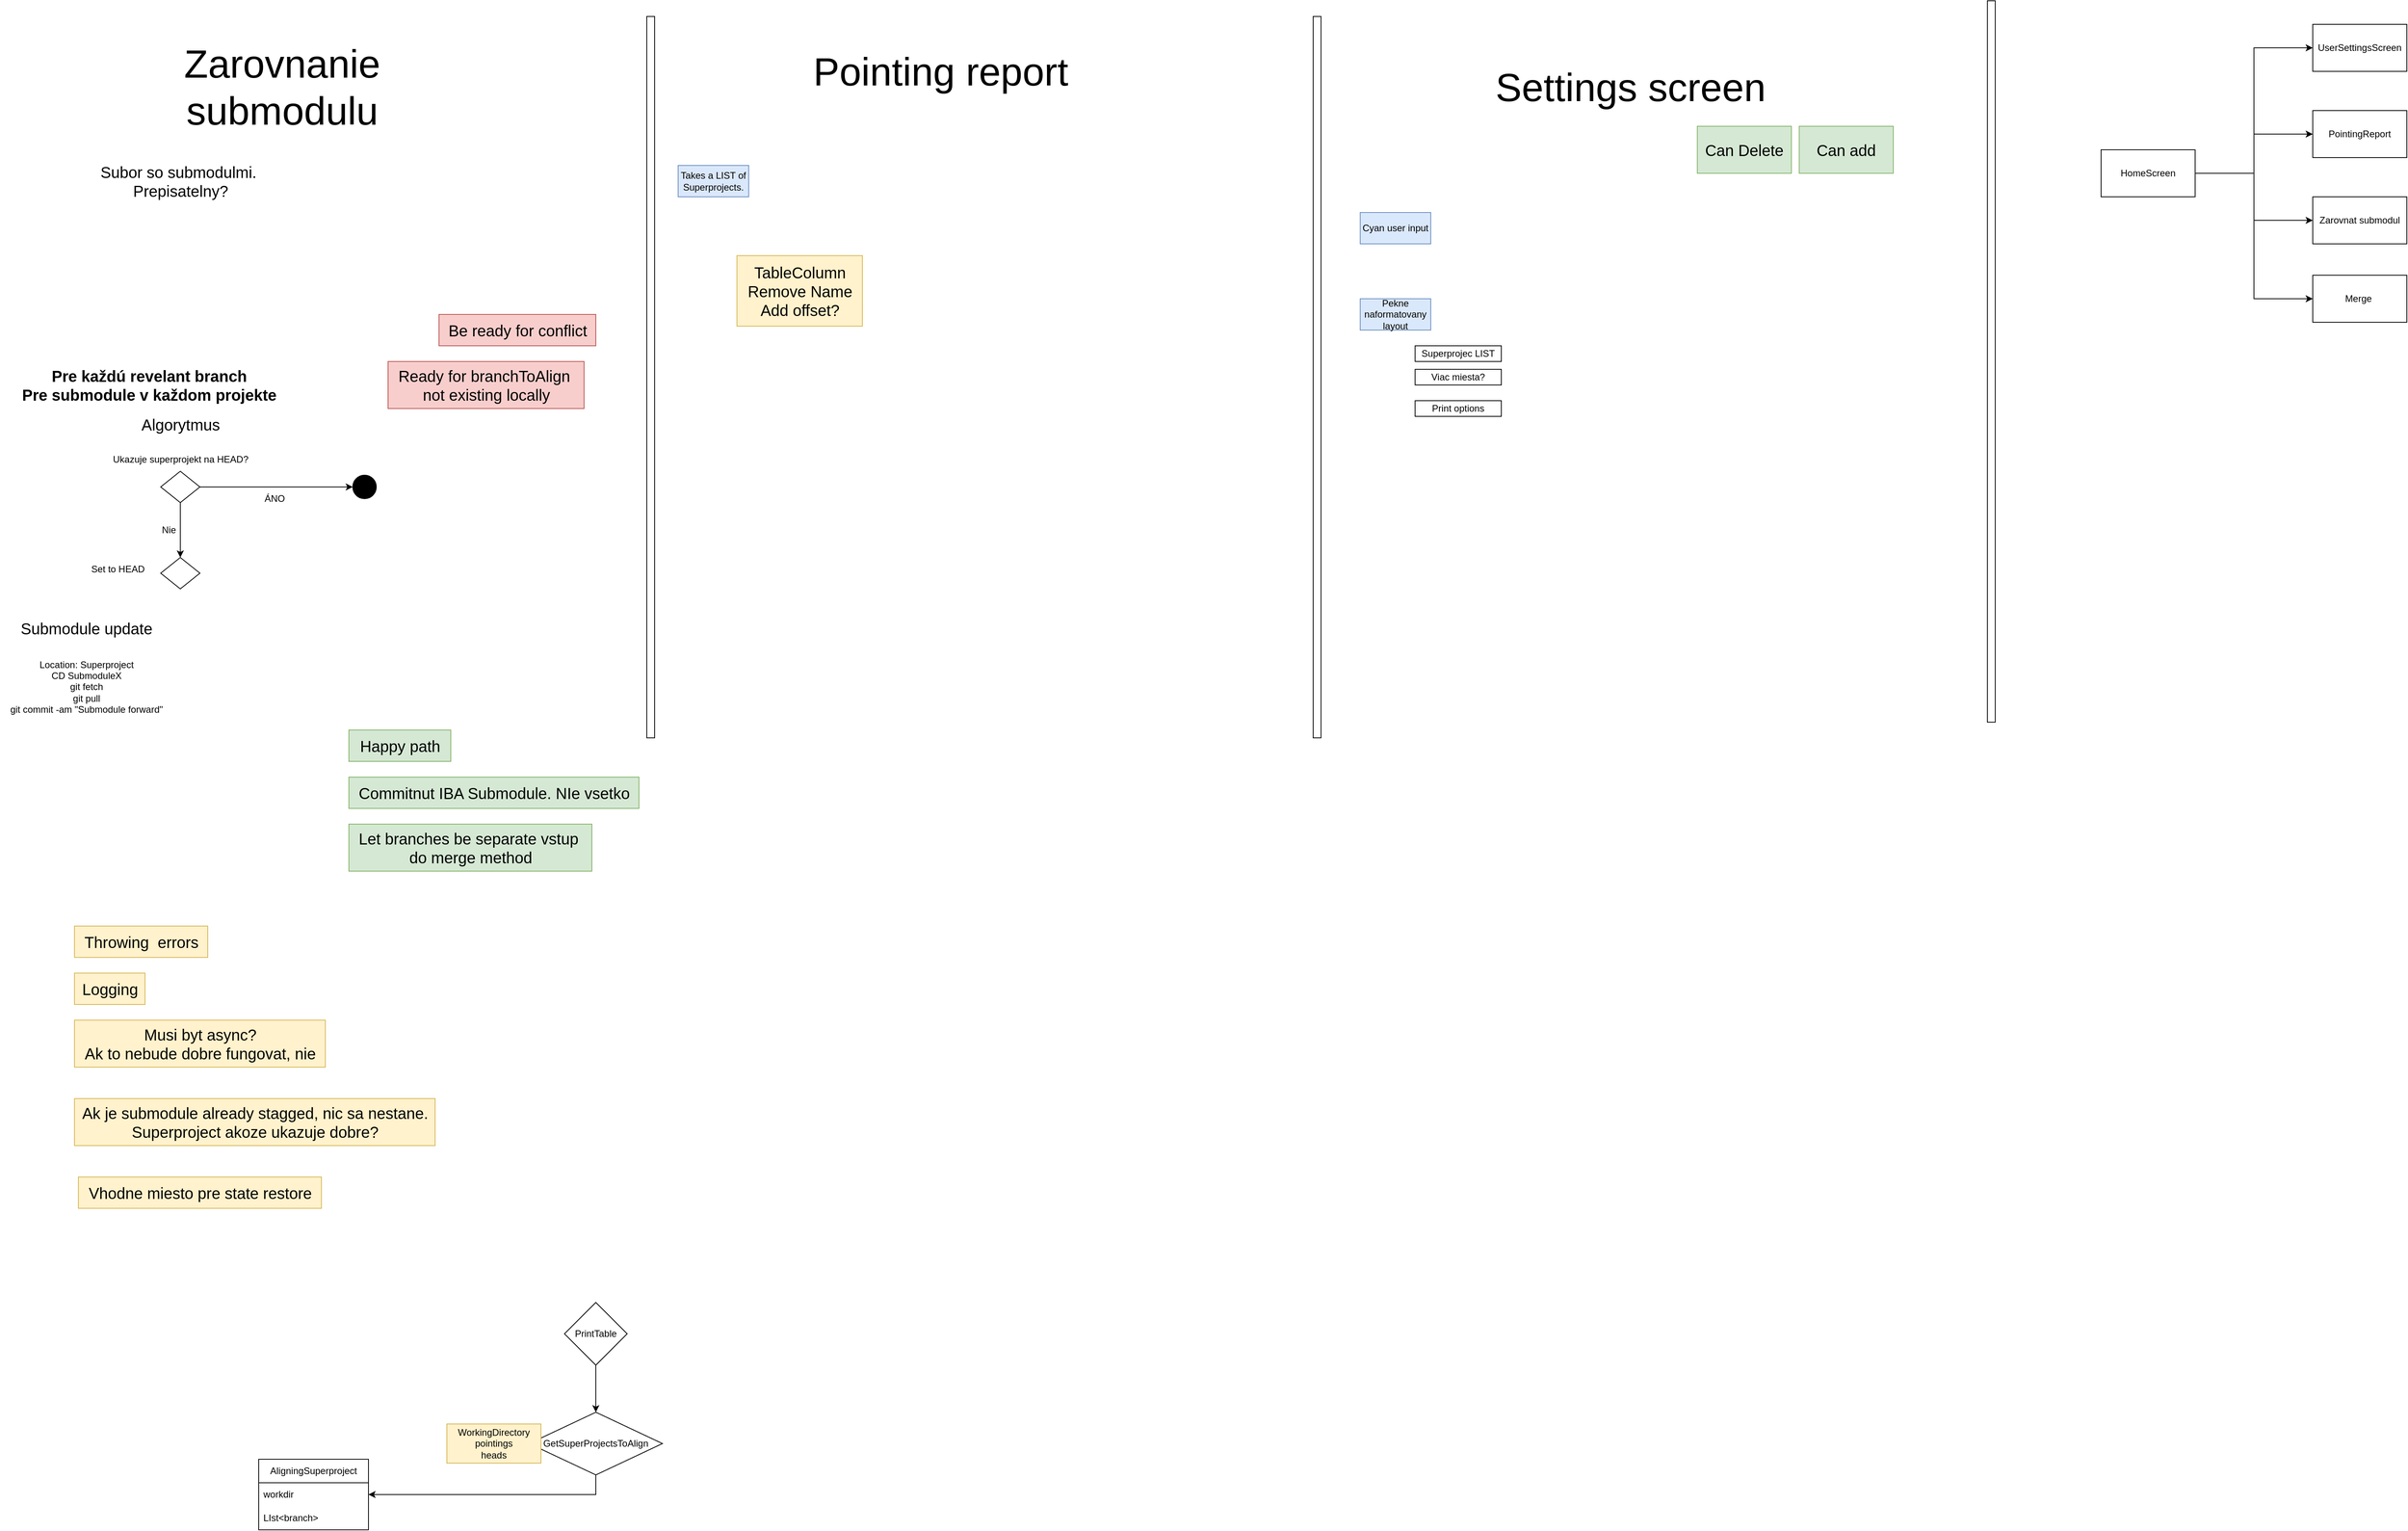 <mxfile version="27.0.9">
  <diagram name="Page-1" id="3orqYU6fAVE5CK-2h4ND">
    <mxGraphModel dx="4272" dy="1037" grid="1" gridSize="10" guides="1" tooltips="1" connect="1" arrows="1" fold="1" page="1" pageScale="1" pageWidth="850" pageHeight="1100" math="0" shadow="0">
      <root>
        <mxCell id="0" />
        <mxCell id="1" parent="0" />
        <mxCell id="iCKe8L9vZJJtGCBKQtnD-6" style="edgeStyle=orthogonalEdgeStyle;rounded=0;orthogonalLoop=1;jettySize=auto;html=1;exitX=1;exitY=0.5;exitDx=0;exitDy=0;entryX=0;entryY=0.5;entryDx=0;entryDy=0;" parent="1" source="iCKe8L9vZJJtGCBKQtnD-1" target="iCKe8L9vZJJtGCBKQtnD-2" edge="1">
          <mxGeometry relative="1" as="geometry" />
        </mxCell>
        <mxCell id="iCKe8L9vZJJtGCBKQtnD-7" style="edgeStyle=orthogonalEdgeStyle;rounded=0;orthogonalLoop=1;jettySize=auto;html=1;exitX=1;exitY=0.5;exitDx=0;exitDy=0;entryX=0;entryY=0.5;entryDx=0;entryDy=0;" parent="1" source="iCKe8L9vZJJtGCBKQtnD-1" target="iCKe8L9vZJJtGCBKQtnD-3" edge="1">
          <mxGeometry relative="1" as="geometry" />
        </mxCell>
        <mxCell id="iCKe8L9vZJJtGCBKQtnD-8" style="edgeStyle=orthogonalEdgeStyle;rounded=0;orthogonalLoop=1;jettySize=auto;html=1;exitX=1;exitY=0.5;exitDx=0;exitDy=0;entryX=0;entryY=0.5;entryDx=0;entryDy=0;" parent="1" source="iCKe8L9vZJJtGCBKQtnD-1" target="iCKe8L9vZJJtGCBKQtnD-4" edge="1">
          <mxGeometry relative="1" as="geometry" />
        </mxCell>
        <mxCell id="iCKe8L9vZJJtGCBKQtnD-9" style="edgeStyle=orthogonalEdgeStyle;rounded=0;orthogonalLoop=1;jettySize=auto;html=1;exitX=1;exitY=0.5;exitDx=0;exitDy=0;entryX=0;entryY=0.5;entryDx=0;entryDy=0;" parent="1" source="iCKe8L9vZJJtGCBKQtnD-1" target="iCKe8L9vZJJtGCBKQtnD-5" edge="1">
          <mxGeometry relative="1" as="geometry" />
        </mxCell>
        <mxCell id="iCKe8L9vZJJtGCBKQtnD-1" value="HomeScreen" style="whiteSpace=wrap;html=1;" parent="1" vertex="1">
          <mxGeometry x="145" y="250" width="120" height="60" as="geometry" />
        </mxCell>
        <mxCell id="iCKe8L9vZJJtGCBKQtnD-2" value="UserSettingsScreen" style="whiteSpace=wrap;html=1;" parent="1" vertex="1">
          <mxGeometry x="415" y="90" width="120" height="60" as="geometry" />
        </mxCell>
        <mxCell id="iCKe8L9vZJJtGCBKQtnD-3" value="PointingReport" style="whiteSpace=wrap;html=1;" parent="1" vertex="1">
          <mxGeometry x="415" y="200" width="120" height="60" as="geometry" />
        </mxCell>
        <mxCell id="iCKe8L9vZJJtGCBKQtnD-4" value="Zarovnat submodul" style="whiteSpace=wrap;html=1;" parent="1" vertex="1">
          <mxGeometry x="415" y="310" width="120" height="60" as="geometry" />
        </mxCell>
        <mxCell id="iCKe8L9vZJJtGCBKQtnD-5" value="Merge&amp;nbsp;" style="whiteSpace=wrap;html=1;" parent="1" vertex="1">
          <mxGeometry x="415" y="410" width="120" height="60" as="geometry" />
        </mxCell>
        <mxCell id="9OnaElkXCphRrL8_LYWj-2" value="Pointing report" style="text;html=1;align=center;verticalAlign=middle;whiteSpace=wrap;rounded=0;fontSize=50;" parent="1" vertex="1">
          <mxGeometry x="-1520" y="120" width="370" height="60" as="geometry" />
        </mxCell>
        <mxCell id="9OnaElkXCphRrL8_LYWj-3" value="Zarovnanie submodulu" style="text;html=1;align=center;verticalAlign=middle;whiteSpace=wrap;rounded=0;fontSize=50;" parent="1" vertex="1">
          <mxGeometry x="-2360" y="140" width="370" height="60" as="geometry" />
        </mxCell>
        <mxCell id="9OnaElkXCphRrL8_LYWj-4" value="Settings screen" style="text;html=1;align=center;verticalAlign=middle;whiteSpace=wrap;rounded=0;fontSize=50;" parent="1" vertex="1">
          <mxGeometry x="-640" y="140" width="370" height="60" as="geometry" />
        </mxCell>
        <mxCell id="9OnaElkXCphRrL8_LYWj-5" value="" style="rounded=0;whiteSpace=wrap;html=1;" parent="1" vertex="1">
          <mxGeometry x="-860" y="80" width="10" height="920" as="geometry" />
        </mxCell>
        <mxCell id="9OnaElkXCphRrL8_LYWj-6" value="" style="rounded=0;whiteSpace=wrap;html=1;" parent="1" vertex="1">
          <mxGeometry x="-1710" y="80" width="10" height="920" as="geometry" />
        </mxCell>
        <mxCell id="9OnaElkXCphRrL8_LYWj-7" value="" style="rounded=0;whiteSpace=wrap;html=1;" parent="1" vertex="1">
          <mxGeometry y="60" width="10" height="920" as="geometry" />
        </mxCell>
        <mxCell id="9OnaElkXCphRrL8_LYWj-8" value="Takes a LIST of Superprojects." style="whiteSpace=wrap;html=1;fillColor=#dae8fc;strokeColor=#6c8ebf;" parent="1" vertex="1">
          <mxGeometry x="-1670" y="270" width="90" height="40" as="geometry" />
        </mxCell>
        <mxCell id="9OnaElkXCphRrL8_LYWj-9" value="Can add" style="whiteSpace=wrap;html=1;fontSize=20;fillColor=#d5e8d4;strokeColor=#82b366;" parent="1" vertex="1">
          <mxGeometry x="-240" y="220" width="120" height="60" as="geometry" />
        </mxCell>
        <mxCell id="9OnaElkXCphRrL8_LYWj-10" value="&lt;font style=&quot;font-size: 20px;&quot;&gt;Can Delete&lt;/font&gt;" style="whiteSpace=wrap;html=1;fillColor=#d5e8d4;strokeColor=#82b366;" parent="1" vertex="1">
          <mxGeometry x="-370" y="220" width="120" height="60" as="geometry" />
        </mxCell>
        <mxCell id="zN_APJOsYA4pf0mJ2beM-2" value="Cyan user input" style="whiteSpace=wrap;html=1;fillColor=#dae8fc;strokeColor=#6c8ebf;" parent="1" vertex="1">
          <mxGeometry x="-800.0" y="330.0" width="90" height="40" as="geometry" />
        </mxCell>
        <mxCell id="zN_APJOsYA4pf0mJ2beM-3" value="Pekne naformatovany layout" style="whiteSpace=wrap;html=1;fillColor=#dae8fc;strokeColor=#6c8ebf;" parent="1" vertex="1">
          <mxGeometry x="-800.0" y="440.0" width="90" height="40" as="geometry" />
        </mxCell>
        <mxCell id="zN_APJOsYA4pf0mJ2beM-4" value="Superprojec LIST" style="whiteSpace=wrap;html=1;" parent="1" vertex="1">
          <mxGeometry x="-730" y="500" width="110" height="20" as="geometry" />
        </mxCell>
        <mxCell id="zN_APJOsYA4pf0mJ2beM-6" value="Viac miesta?" style="whiteSpace=wrap;html=1;" parent="1" vertex="1">
          <mxGeometry x="-730" y="530" width="110" height="20" as="geometry" />
        </mxCell>
        <mxCell id="zN_APJOsYA4pf0mJ2beM-8" value="Print options" style="whiteSpace=wrap;html=1;" parent="1" vertex="1">
          <mxGeometry x="-730" y="570" width="110" height="20" as="geometry" />
        </mxCell>
        <mxCell id="zN_APJOsYA4pf0mJ2beM-9" value="&lt;font style=&quot;font-size: 20px;&quot;&gt;Subor so submodulmi.&amp;nbsp;&lt;br&gt;Prepisatelny?&lt;/font&gt;" style="text;html=1;align=center;verticalAlign=middle;resizable=0;points=[];autosize=1;strokeColor=none;fillColor=none;" parent="1" vertex="1">
          <mxGeometry x="-2420" y="260" width="230" height="60" as="geometry" />
        </mxCell>
        <mxCell id="zN_APJOsYA4pf0mJ2beM-12" value="&lt;font style=&quot;font-size: 20px;&quot;&gt;Algorytmus&lt;/font&gt;" style="text;html=1;align=center;verticalAlign=middle;resizable=0;points=[];autosize=1;strokeColor=none;fillColor=none;" parent="1" vertex="1">
          <mxGeometry x="-2365" y="580.0" width="120" height="40" as="geometry" />
        </mxCell>
        <mxCell id="zN_APJOsYA4pf0mJ2beM-19" style="edgeStyle=orthogonalEdgeStyle;rounded=0;orthogonalLoop=1;jettySize=auto;html=1;exitX=1;exitY=0.5;exitDx=0;exitDy=0;entryX=0;entryY=0.5;entryDx=0;entryDy=0;" parent="1" source="zN_APJOsYA4pf0mJ2beM-13" edge="1">
          <mxGeometry relative="1" as="geometry">
            <mxPoint x="-2085" y="680" as="targetPoint" />
          </mxGeometry>
        </mxCell>
        <mxCell id="zN_APJOsYA4pf0mJ2beM-21" style="edgeStyle=orthogonalEdgeStyle;rounded=0;orthogonalLoop=1;jettySize=auto;html=1;exitX=0.5;exitY=1;exitDx=0;exitDy=0;entryX=0.5;entryY=0;entryDx=0;entryDy=0;" parent="1" source="zN_APJOsYA4pf0mJ2beM-13" target="zN_APJOsYA4pf0mJ2beM-16" edge="1">
          <mxGeometry relative="1" as="geometry" />
        </mxCell>
        <mxCell id="zN_APJOsYA4pf0mJ2beM-13" value="" style="rhombus;whiteSpace=wrap;html=1;" parent="1" vertex="1">
          <mxGeometry x="-2330" y="660" width="50" height="40" as="geometry" />
        </mxCell>
        <mxCell id="zN_APJOsYA4pf0mJ2beM-14" value="Ukazuje superprojekt na HEAD?" style="text;html=1;align=center;verticalAlign=middle;resizable=0;points=[];autosize=1;strokeColor=none;fillColor=none;" parent="1" vertex="1">
          <mxGeometry x="-2405" y="630" width="200" height="30" as="geometry" />
        </mxCell>
        <mxCell id="zN_APJOsYA4pf0mJ2beM-16" value="" style="rhombus;whiteSpace=wrap;html=1;" parent="1" vertex="1">
          <mxGeometry x="-2330" y="770" width="50" height="40" as="geometry" />
        </mxCell>
        <mxCell id="zN_APJOsYA4pf0mJ2beM-20" value="ÁNO" style="text;html=1;align=center;verticalAlign=middle;resizable=0;points=[];autosize=1;strokeColor=none;fillColor=none;" parent="1" vertex="1">
          <mxGeometry x="-2210" y="680" width="50" height="30" as="geometry" />
        </mxCell>
        <mxCell id="zN_APJOsYA4pf0mJ2beM-22" value="Nie" style="text;html=1;align=center;verticalAlign=middle;resizable=0;points=[];autosize=1;strokeColor=none;fillColor=none;" parent="1" vertex="1">
          <mxGeometry x="-2340" y="720" width="40" height="30" as="geometry" />
        </mxCell>
        <mxCell id="zN_APJOsYA4pf0mJ2beM-23" value="" style="ellipse;whiteSpace=wrap;html=1;fillColor=#000000;" parent="1" vertex="1">
          <mxGeometry x="-2085" y="665" width="30" height="30" as="geometry" />
        </mxCell>
        <mxCell id="zN_APJOsYA4pf0mJ2beM-24" value="Set to HEAD" style="text;html=1;align=center;verticalAlign=middle;resizable=0;points=[];autosize=1;strokeColor=none;fillColor=none;" parent="1" vertex="1">
          <mxGeometry x="-2430" y="770" width="90" height="30" as="geometry" />
        </mxCell>
        <mxCell id="zN_APJOsYA4pf0mJ2beM-25" value="Pre každú revelant branch&lt;br&gt;Pre submodule v každom projekte" style="text;html=1;align=center;verticalAlign=middle;resizable=0;points=[];autosize=1;strokeColor=none;fillColor=none;fontSize=20;fontStyle=1" parent="1" vertex="1">
          <mxGeometry x="-2510" y="520" width="330" height="60" as="geometry" />
        </mxCell>
        <mxCell id="zN_APJOsYA4pf0mJ2beM-27" value="&lt;font style=&quot;font-size: 20px;&quot;&gt;Submodule update&lt;/font&gt;" style="text;html=1;align=center;verticalAlign=middle;resizable=0;points=[];autosize=1;strokeColor=none;fillColor=none;" parent="1" vertex="1">
          <mxGeometry x="-2520" y="840.0" width="190" height="40" as="geometry" />
        </mxCell>
        <mxCell id="zN_APJOsYA4pf0mJ2beM-29" value="Location: Superproject&lt;br&gt;CD SubmoduleX&lt;br&gt;git fetch&lt;br&gt;git pull&lt;br&gt;git commit -am &quot;Submodule forward&quot;" style="text;html=1;align=center;verticalAlign=middle;resizable=0;points=[];autosize=1;strokeColor=none;fillColor=none;" parent="1" vertex="1">
          <mxGeometry x="-2535" y="890" width="220" height="90" as="geometry" />
        </mxCell>
        <mxCell id="zN_APJOsYA4pf0mJ2beM-31" value="&lt;font style=&quot;font-size: 20px;&quot;&gt;Commitnut IBA Submodule. NIe vsetko&lt;/font&gt;" style="text;html=1;align=center;verticalAlign=middle;resizable=0;points=[];autosize=1;strokeColor=#82b366;fillColor=#d5e8d4;" parent="1" vertex="1">
          <mxGeometry x="-2090" y="1050" width="370" height="40" as="geometry" />
        </mxCell>
        <mxCell id="H2F9SjrpHdT_mPWx4sjv-1" value="&lt;font style=&quot;font-size: 20px;&quot;&gt;Be ready for conflict&lt;/font&gt;" style="text;html=1;align=center;verticalAlign=middle;resizable=0;points=[];autosize=1;strokeColor=#b85450;fillColor=#f8cecc;" parent="1" vertex="1">
          <mxGeometry x="-1975" y="460.0" width="200" height="40" as="geometry" />
        </mxCell>
        <mxCell id="H2F9SjrpHdT_mPWx4sjv-2" value="&lt;font style=&quot;font-size: 20px;&quot;&gt;Ready for branchToAlign&amp;nbsp;&lt;br&gt;not existing locally&lt;/font&gt;" style="text;html=1;align=center;verticalAlign=middle;resizable=0;points=[];autosize=1;strokeColor=#b85450;fillColor=#f8cecc;" parent="1" vertex="1">
          <mxGeometry x="-2040" y="520" width="250" height="60" as="geometry" />
        </mxCell>
        <mxCell id="UUlGnFPibLMLo2vJmDTm-2" value="&lt;span style=&quot;font-size: 20px;&quot;&gt;Let branches be separate vstup&amp;nbsp;&lt;br&gt;do merge method&lt;/span&gt;" style="text;html=1;align=center;verticalAlign=middle;resizable=0;points=[];autosize=1;strokeColor=#82b366;fillColor=#d5e8d4;" parent="1" vertex="1">
          <mxGeometry x="-2090" y="1110" width="310" height="60" as="geometry" />
        </mxCell>
        <mxCell id="UUlGnFPibLMLo2vJmDTm-4" value="&lt;font style=&quot;font-size: 20px;&quot;&gt;Throwing&amp;nbsp; errors&lt;/font&gt;" style="text;html=1;align=center;verticalAlign=middle;resizable=0;points=[];autosize=1;strokeColor=#d6b656;fillColor=#fff2cc;" parent="1" vertex="1">
          <mxGeometry x="-2440" y="1240" width="170" height="40" as="geometry" />
        </mxCell>
        <mxCell id="UUlGnFPibLMLo2vJmDTm-5" value="&lt;font style=&quot;font-size: 20px;&quot;&gt;Logging&lt;/font&gt;" style="text;html=1;align=center;verticalAlign=middle;resizable=0;points=[];autosize=1;strokeColor=#d6b656;fillColor=#fff2cc;" parent="1" vertex="1">
          <mxGeometry x="-2440" y="1300" width="90" height="40" as="geometry" />
        </mxCell>
        <mxCell id="UUlGnFPibLMLo2vJmDTm-6" value="&lt;font style=&quot;font-size: 20px;&quot;&gt;Musi byt async? &lt;br&gt;Ak to nebude dobre fungovat, nie&lt;/font&gt;" style="text;html=1;align=center;verticalAlign=middle;resizable=0;points=[];autosize=1;strokeColor=#d6b656;fillColor=#fff2cc;" parent="1" vertex="1">
          <mxGeometry x="-2440" y="1360" width="320" height="60" as="geometry" />
        </mxCell>
        <mxCell id="UUlGnFPibLMLo2vJmDTm-7" value="&lt;span style=&quot;font-size: 20px;&quot;&gt;Ak je submodule already stagged, nic sa nestane.&lt;br&gt;Superproject akoze ukazuje dobre?&lt;/span&gt;" style="text;html=1;align=center;verticalAlign=middle;resizable=0;points=[];autosize=1;strokeColor=#d6b656;fillColor=#fff2cc;" parent="1" vertex="1">
          <mxGeometry x="-2440" y="1460" width="460" height="60" as="geometry" />
        </mxCell>
        <mxCell id="UUlGnFPibLMLo2vJmDTm-8" value="&lt;font style=&quot;font-size: 20px;&quot;&gt;Happy path&lt;/font&gt;" style="text;html=1;align=center;verticalAlign=middle;resizable=0;points=[];autosize=1;strokeColor=#82b366;fillColor=#d5e8d4;" parent="1" vertex="1">
          <mxGeometry x="-2090" y="990" width="130" height="40" as="geometry" />
        </mxCell>
        <mxCell id="UUlGnFPibLMLo2vJmDTm-9" value="&lt;span style=&quot;font-size: 20px;&quot;&gt;Vhodne miesto pre state restore&lt;/span&gt;" style="text;html=1;align=center;verticalAlign=middle;resizable=0;points=[];autosize=1;strokeColor=#d6b656;fillColor=#fff2cc;" parent="1" vertex="1">
          <mxGeometry x="-2435" y="1560" width="310" height="40" as="geometry" />
        </mxCell>
        <mxCell id="eh24DqS274aS48rtO0Fc-1" value="&lt;span style=&quot;font-size: 20px;&quot;&gt;TableColumn&lt;br&gt;Remove Name&lt;br&gt;&lt;/span&gt;&lt;div&gt;&lt;span style=&quot;font-size: 20px;&quot;&gt;Add offset?&lt;/span&gt;&lt;/div&gt;" style="text;html=1;align=center;verticalAlign=middle;resizable=0;points=[];autosize=1;strokeColor=#d6b656;fillColor=#fff2cc;" parent="1" vertex="1">
          <mxGeometry x="-1595" y="385" width="160" height="90" as="geometry" />
        </mxCell>
        <mxCell id="4lQAqQhR7zhloYmdwoUT-2" value="AligningSuperproject" style="swimlane;fontStyle=0;childLayout=stackLayout;horizontal=1;startSize=30;horizontalStack=0;resizeParent=1;resizeParentMax=0;resizeLast=0;collapsible=1;marginBottom=0;whiteSpace=wrap;html=1;" vertex="1" parent="1">
          <mxGeometry x="-2205" y="1920" width="140" height="90" as="geometry" />
        </mxCell>
        <mxCell id="4lQAqQhR7zhloYmdwoUT-3" value="workdir" style="text;strokeColor=none;fillColor=none;align=left;verticalAlign=middle;spacingLeft=4;spacingRight=4;overflow=hidden;points=[[0,0.5],[1,0.5]];portConstraint=eastwest;rotatable=0;whiteSpace=wrap;html=1;" vertex="1" parent="4lQAqQhR7zhloYmdwoUT-2">
          <mxGeometry y="30" width="140" height="30" as="geometry" />
        </mxCell>
        <mxCell id="4lQAqQhR7zhloYmdwoUT-4" value="LIst&amp;lt;branch&amp;gt;" style="text;strokeColor=none;fillColor=none;align=left;verticalAlign=middle;spacingLeft=4;spacingRight=4;overflow=hidden;points=[[0,0.5],[1,0.5]];portConstraint=eastwest;rotatable=0;whiteSpace=wrap;html=1;" vertex="1" parent="4lQAqQhR7zhloYmdwoUT-2">
          <mxGeometry y="60" width="140" height="30" as="geometry" />
        </mxCell>
        <mxCell id="4lQAqQhR7zhloYmdwoUT-7" style="edgeStyle=orthogonalEdgeStyle;rounded=0;orthogonalLoop=1;jettySize=auto;html=1;exitX=0.5;exitY=1;exitDx=0;exitDy=0;entryX=1;entryY=0.5;entryDx=0;entryDy=0;" edge="1" parent="1" source="4lQAqQhR7zhloYmdwoUT-6" target="4lQAqQhR7zhloYmdwoUT-2">
          <mxGeometry relative="1" as="geometry" />
        </mxCell>
        <mxCell id="4lQAqQhR7zhloYmdwoUT-6" value="GetSuperProjectsToAlign" style="rhombus;whiteSpace=wrap;html=1;" vertex="1" parent="1">
          <mxGeometry x="-1860" y="1860" width="170" height="80" as="geometry" />
        </mxCell>
        <mxCell id="4lQAqQhR7zhloYmdwoUT-8" value="WorkingDirectory&lt;br&gt;pointings&lt;br&gt;heads" style="whiteSpace=wrap;html=1;fillColor=#fff2cc;strokeColor=#d6b656;" vertex="1" parent="1">
          <mxGeometry x="-1965" y="1875" width="120" height="50" as="geometry" />
        </mxCell>
        <mxCell id="4lQAqQhR7zhloYmdwoUT-10" style="edgeStyle=orthogonalEdgeStyle;rounded=0;orthogonalLoop=1;jettySize=auto;html=1;exitX=0.5;exitY=1;exitDx=0;exitDy=0;" edge="1" parent="1" source="4lQAqQhR7zhloYmdwoUT-9" target="4lQAqQhR7zhloYmdwoUT-6">
          <mxGeometry relative="1" as="geometry" />
        </mxCell>
        <mxCell id="4lQAqQhR7zhloYmdwoUT-9" value="PrintTable" style="rhombus;whiteSpace=wrap;html=1;" vertex="1" parent="1">
          <mxGeometry x="-1815" y="1720" width="80" height="80" as="geometry" />
        </mxCell>
      </root>
    </mxGraphModel>
  </diagram>
</mxfile>
